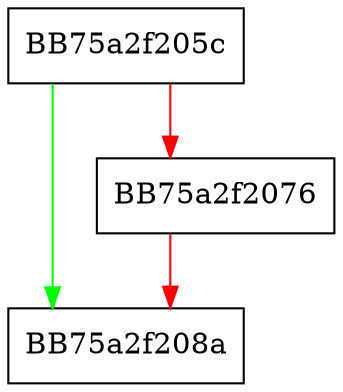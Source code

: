 digraph _W_Getdays {
  node [shape="box"];
  graph [splines=ortho];
  BB75a2f205c -> BB75a2f208a [color="green"];
  BB75a2f205c -> BB75a2f2076 [color="red"];
  BB75a2f2076 -> BB75a2f208a [color="red"];
}